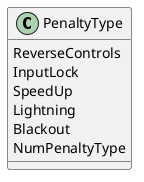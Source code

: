 @startuml (id=PenaltyType)

class PenaltyType {
    ReverseControls
    InputLock
    SpeedUp
    Lightning
    Blackout
    NumPenaltyType
}

@enduml